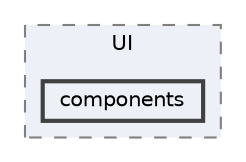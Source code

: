 digraph "src/UI/components"
{
 // LATEX_PDF_SIZE
  bgcolor="transparent";
  edge [fontname=Helvetica,fontsize=10,labelfontname=Helvetica,labelfontsize=10];
  node [fontname=Helvetica,fontsize=10,shape=box,height=0.2,width=0.4];
  compound=true
  subgraph clusterdir_7ad25bca70c4d3d9103f75d82f41ef94 {
    graph [ bgcolor="#edf0f7", pencolor="grey50", label="UI", fontname=Helvetica,fontsize=10 style="filled,dashed", URL="dir_7ad25bca70c4d3d9103f75d82f41ef94.html",tooltip=""]
  dir_9516e9711b9affbec93feb8fdafb0a44 [label="components", fillcolor="#edf0f7", color="grey25", style="filled,bold", URL="dir_9516e9711b9affbec93feb8fdafb0a44.html",tooltip=""];
  }
}
